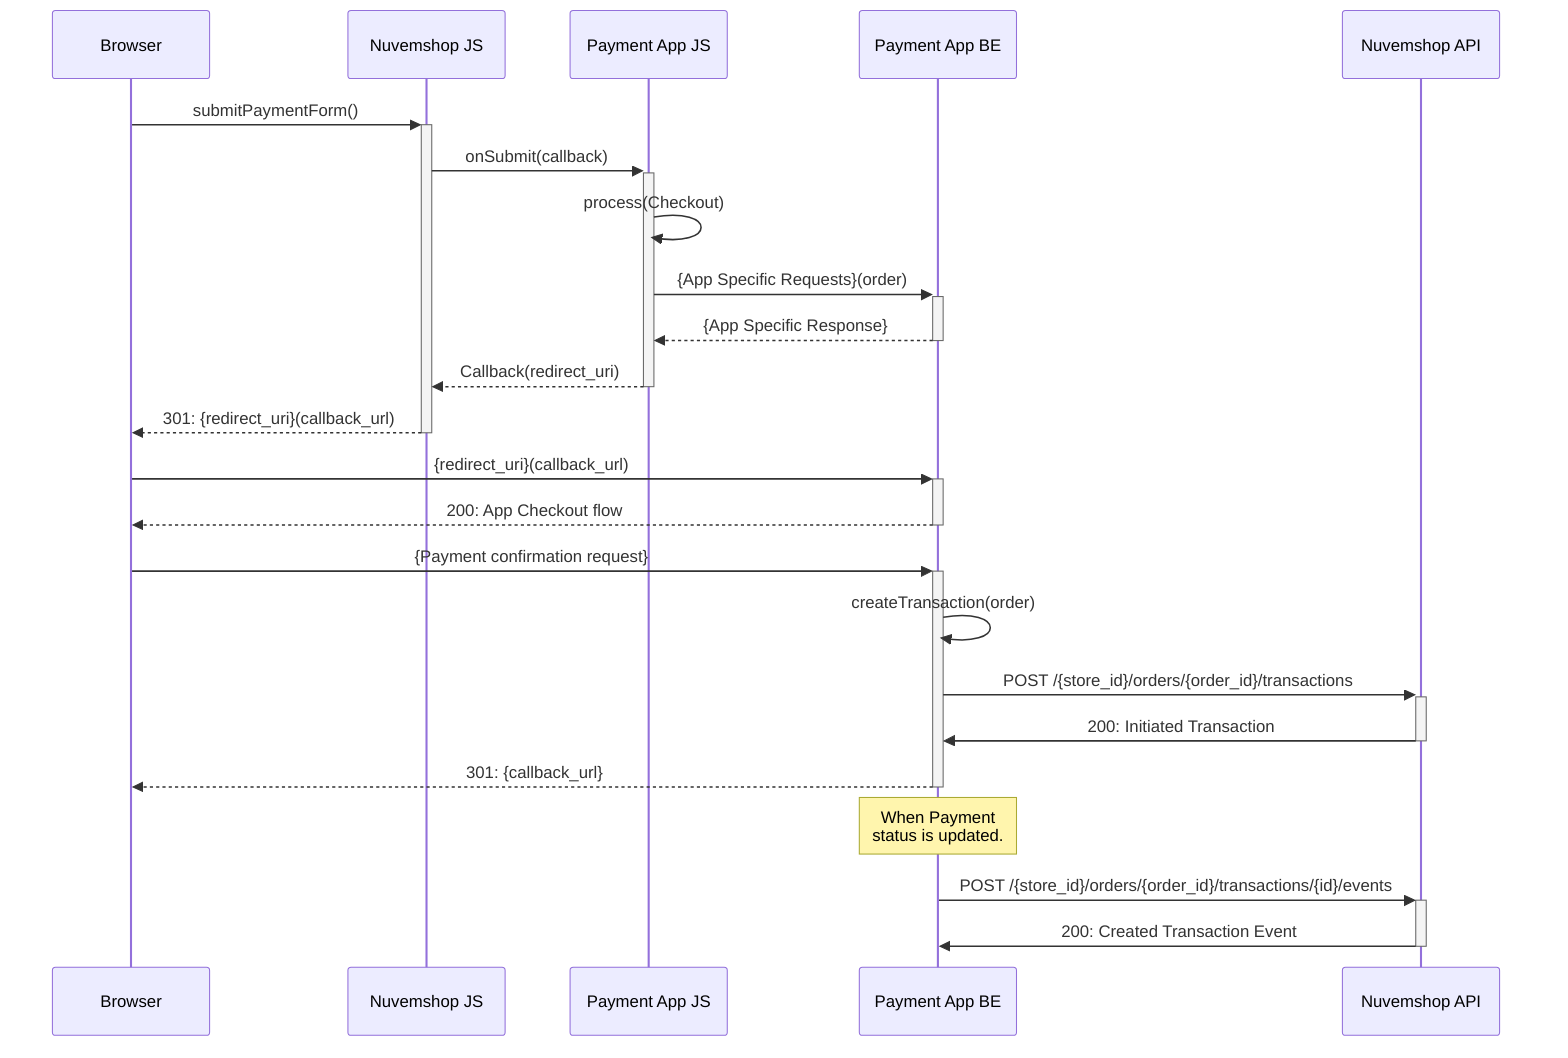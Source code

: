 sequenceDiagram
participant B as Browser
participant NF as Nuvemshop JS
participant AF as Payment App JS
participant AB as Payment App BE
participant NA as Nuvemshop API
B ->>+ NF: submitPaymentForm()
NF ->>+ AF: onSubmit(callback)
AF ->> AF: process(Checkout)
AF ->>+ AB: {App Specific Requests}(order)
AB -->>- AF: {App Specific Response}
AF -->>- NF: Callback(redirect_uri)
NF -->>- B: 301: {redirect_uri}(callback_url)
B ->>+ AB: {redirect_uri}(callback_url)
AB -->>- B: 200: App Checkout flow
B ->>+ AB: {Payment confirmation request}
AB ->> AB: createTransaction(order)
AB ->>+ NA: POST /{store_id}/orders/{order_id}/transactions
NA ->>- AB: 200: Initiated Transaction
AB -->>- B: 301: {callback_url} 
Note over AB: When Payment<br/>status is updated. 
AB ->>+ NA: POST /{store_id}/orders/{order_id}/transactions/{id}/events
NA ->>- AB: 200: Created Transaction Event